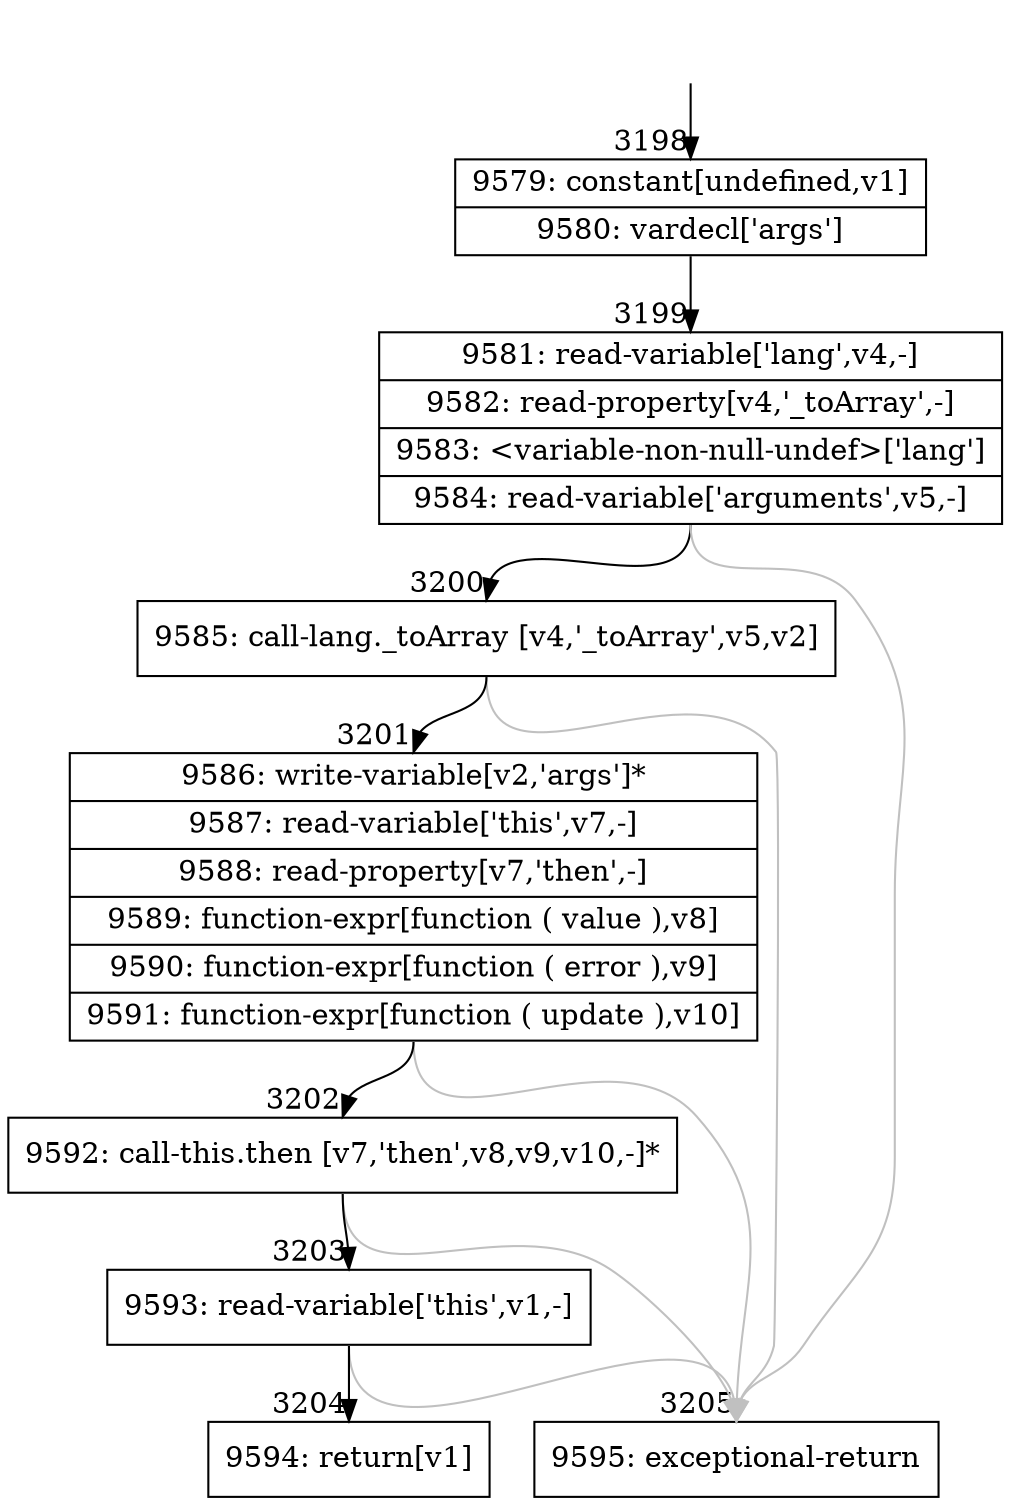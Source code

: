 digraph {
rankdir="TD"
BB_entry197[shape=none,label=""];
BB_entry197 -> BB3198 [tailport=s, headport=n, headlabel="    3198"]
BB3198 [shape=record label="{9579: constant[undefined,v1]|9580: vardecl['args']}" ] 
BB3198 -> BB3199 [tailport=s, headport=n, headlabel="      3199"]
BB3199 [shape=record label="{9581: read-variable['lang',v4,-]|9582: read-property[v4,'_toArray',-]|9583: \<variable-non-null-undef\>['lang']|9584: read-variable['arguments',v5,-]}" ] 
BB3199 -> BB3200 [tailport=s, headport=n, headlabel="      3200"]
BB3199 -> BB3205 [tailport=s, headport=n, color=gray, headlabel="      3205"]
BB3200 [shape=record label="{9585: call-lang._toArray [v4,'_toArray',v5,v2]}" ] 
BB3200 -> BB3201 [tailport=s, headport=n, headlabel="      3201"]
BB3200 -> BB3205 [tailport=s, headport=n, color=gray]
BB3201 [shape=record label="{9586: write-variable[v2,'args']*|9587: read-variable['this',v7,-]|9588: read-property[v7,'then',-]|9589: function-expr[function ( value ),v8]|9590: function-expr[function ( error ),v9]|9591: function-expr[function ( update ),v10]}" ] 
BB3201 -> BB3202 [tailport=s, headport=n, headlabel="      3202"]
BB3201 -> BB3205 [tailport=s, headport=n, color=gray]
BB3202 [shape=record label="{9592: call-this.then [v7,'then',v8,v9,v10,-]*}" ] 
BB3202 -> BB3203 [tailport=s, headport=n, headlabel="      3203"]
BB3202 -> BB3205 [tailport=s, headport=n, color=gray]
BB3203 [shape=record label="{9593: read-variable['this',v1,-]}" ] 
BB3203 -> BB3204 [tailport=s, headport=n, headlabel="      3204"]
BB3203 -> BB3205 [tailport=s, headport=n, color=gray]
BB3204 [shape=record label="{9594: return[v1]}" ] 
BB3205 [shape=record label="{9595: exceptional-return}" ] 
//#$~ 3563
}

